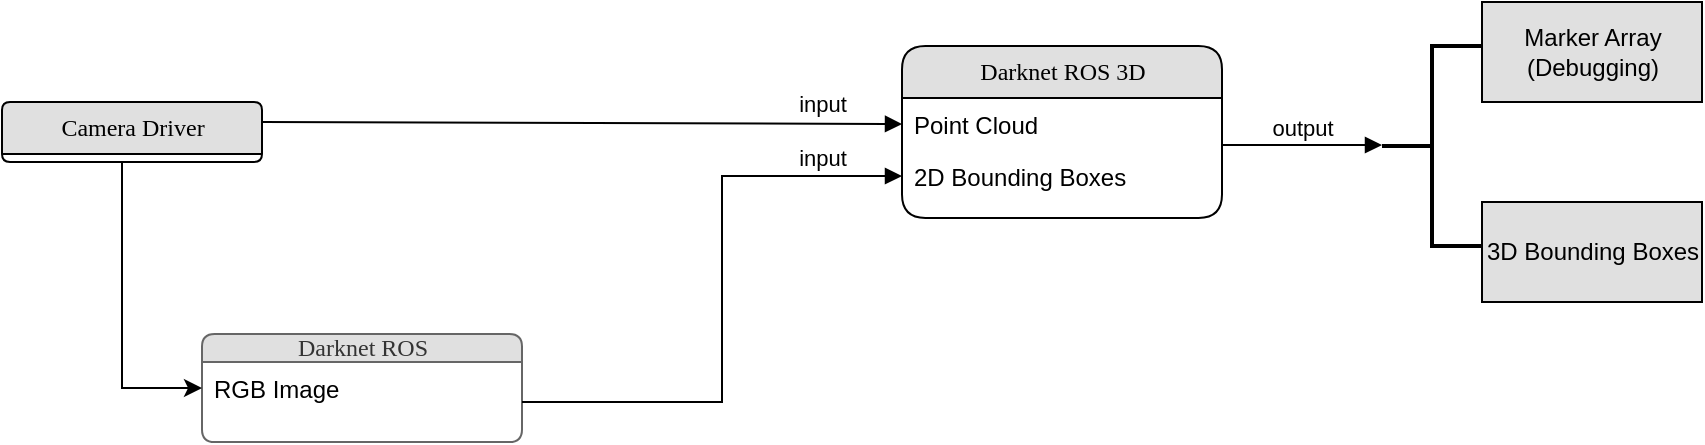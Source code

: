 <mxfile version="20.4.1" type="github">
  <diagram name="Page-1" id="5d7acffa-a066-3a61-03fe-96351882024d">
    <mxGraphModel dx="1481" dy="900" grid="1" gridSize="10" guides="1" tooltips="1" connect="1" arrows="1" fold="1" page="1" pageScale="1" pageWidth="1100" pageHeight="850" background="#ffffff" math="0" shadow="0">
      <root>
        <mxCell id="0" />
        <mxCell id="1" parent="0" />
        <mxCell id="21ea969265ad0168-6" value="Camera Driver" style="swimlane;html=1;fontStyle=0;childLayout=stackLayout;horizontal=1;startSize=26;fillColor=#e0e0e0;horizontalStack=0;resizeParent=1;resizeLast=0;collapsible=1;marginBottom=0;swimlaneFillColor=#ffffff;align=center;rounded=1;shadow=0;comic=0;labelBackgroundColor=none;strokeWidth=1;fontFamily=Verdana;fontSize=12" parent="1" vertex="1" collapsed="1">
          <mxGeometry x="120" y="150" width="130" height="30" as="geometry">
            <mxRectangle x="120" y="150" width="160" height="110" as="alternateBounds" />
          </mxGeometry>
        </mxCell>
        <mxCell id="21ea969265ad0168-10" value="Darknet ROS 3D" style="swimlane;html=1;fontStyle=0;childLayout=stackLayout;horizontal=1;startSize=26;fillColor=#e0e0e0;horizontalStack=0;resizeParent=1;resizeLast=0;collapsible=1;marginBottom=0;swimlaneFillColor=#ffffff;align=center;rounded=1;shadow=0;comic=0;labelBackgroundColor=none;strokeWidth=1;fontFamily=Verdana;fontSize=12" parent="1" vertex="1">
          <mxGeometry x="570" y="122" width="160" height="86" as="geometry" />
        </mxCell>
        <mxCell id="21ea969265ad0168-11" value="Point Cloud" style="text;html=1;strokeColor=none;fillColor=none;spacingLeft=4;spacingRight=4;whiteSpace=wrap;overflow=hidden;rotatable=0;points=[[0,0.5],[1,0.5]];portConstraint=eastwest;" parent="21ea969265ad0168-10" vertex="1">
          <mxGeometry y="26" width="160" height="26" as="geometry" />
        </mxCell>
        <mxCell id="21ea969265ad0168-12" value="2D Bounding Boxes" style="text;html=1;strokeColor=none;fillColor=none;spacingLeft=4;spacingRight=4;whiteSpace=wrap;overflow=hidden;rotatable=0;points=[[0,0.5],[1,0.5]];portConstraint=eastwest;" parent="21ea969265ad0168-10" vertex="1">
          <mxGeometry y="52" width="160" height="26" as="geometry" />
        </mxCell>
        <mxCell id="21ea969265ad0168-14" value="Darknet ROS" style="swimlane;html=1;fontStyle=0;childLayout=stackLayout;horizontal=1;startSize=14;horizontalStack=0;resizeParent=1;resizeLast=0;collapsible=1;marginBottom=0;swimlaneFillColor=#ffffff;align=center;rounded=1;shadow=0;comic=0;labelBackgroundColor=none;strokeWidth=1;fontFamily=Verdana;fontSize=12;fillColor=#E0E0E0;fontColor=#333333;strokeColor=#666666;" parent="1" vertex="1">
          <mxGeometry x="220" y="266" width="160" height="54" as="geometry">
            <mxRectangle x="220" y="266" width="120" height="30" as="alternateBounds" />
          </mxGeometry>
        </mxCell>
        <mxCell id="21ea969265ad0168-15" value="RGB Image" style="text;html=1;strokeColor=none;fillColor=none;spacingLeft=4;spacingRight=4;whiteSpace=wrap;overflow=hidden;rotatable=0;points=[[0,0.5],[1,0.5]];portConstraint=eastwest;" parent="21ea969265ad0168-14" vertex="1">
          <mxGeometry y="14" width="160" height="26" as="geometry" />
        </mxCell>
        <mxCell id="wh_mnypxBvbwWqtOzrPA-9" style="edgeStyle=orthogonalEdgeStyle;rounded=0;orthogonalLoop=1;jettySize=auto;html=1;entryX=0;entryY=0.5;entryDx=0;entryDy=0;exitX=0.5;exitY=1;exitDx=0;exitDy=0;" edge="1" parent="1" source="21ea969265ad0168-6" target="21ea969265ad0168-15">
          <mxGeometry relative="1" as="geometry">
            <mxPoint x="140" y="330" as="targetPoint" />
            <mxPoint x="140" y="293" as="sourcePoint" />
            <Array as="points">
              <mxPoint x="180" y="180" />
              <mxPoint x="180" y="293" />
            </Array>
          </mxGeometry>
        </mxCell>
        <mxCell id="wh_mnypxBvbwWqtOzrPA-15" value="input" style="html=1;verticalAlign=bottom;endArrow=block;rounded=0;entryX=0;entryY=0.5;entryDx=0;entryDy=0;" edge="1" parent="1" target="21ea969265ad0168-11">
          <mxGeometry x="0.75" y="1" width="80" relative="1" as="geometry">
            <mxPoint x="250" y="160" as="sourcePoint" />
            <mxPoint x="440" y="160" as="targetPoint" />
            <mxPoint as="offset" />
          </mxGeometry>
        </mxCell>
        <mxCell id="wh_mnypxBvbwWqtOzrPA-16" value="input" style="html=1;verticalAlign=bottom;endArrow=block;rounded=0;entryX=0;entryY=0.5;entryDx=0;entryDy=0;" edge="1" parent="1" target="21ea969265ad0168-12">
          <mxGeometry x="0.736" width="80" relative="1" as="geometry">
            <mxPoint x="380" y="300" as="sourcePoint" />
            <mxPoint x="460" y="300" as="targetPoint" />
            <Array as="points">
              <mxPoint x="480" y="300" />
              <mxPoint x="480" y="187" />
            </Array>
            <mxPoint as="offset" />
          </mxGeometry>
        </mxCell>
        <mxCell id="wh_mnypxBvbwWqtOzrPA-17" value="" style="strokeWidth=2;html=1;shape=mxgraph.flowchart.annotation_2;align=left;labelPosition=right;pointerEvents=1;fillColor=#E0E0E0;" vertex="1" parent="1">
          <mxGeometry x="810" y="122" width="50" height="100" as="geometry" />
        </mxCell>
        <mxCell id="wh_mnypxBvbwWqtOzrPA-18" value="output" style="html=1;verticalAlign=bottom;endArrow=block;rounded=0;" edge="1" parent="1">
          <mxGeometry width="80" relative="1" as="geometry">
            <mxPoint x="730" y="171.5" as="sourcePoint" />
            <mxPoint x="810" y="171.5" as="targetPoint" />
          </mxGeometry>
        </mxCell>
        <mxCell id="wh_mnypxBvbwWqtOzrPA-19" value="&lt;div&gt;Marker Array&lt;/div&gt;&lt;div&gt;(Debugging)&lt;br&gt;&lt;/div&gt;" style="html=1;fillColor=#E0E0E0;" vertex="1" parent="1">
          <mxGeometry x="860" y="100" width="110" height="50" as="geometry" />
        </mxCell>
        <mxCell id="wh_mnypxBvbwWqtOzrPA-20" value="3D Bounding Boxes" style="html=1;fillColor=#E0E0E0;" vertex="1" parent="1">
          <mxGeometry x="860" y="200" width="110" height="50" as="geometry" />
        </mxCell>
      </root>
    </mxGraphModel>
  </diagram>
</mxfile>
